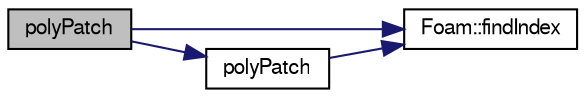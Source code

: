 digraph "polyPatch"
{
  bgcolor="transparent";
  edge [fontname="FreeSans",fontsize="10",labelfontname="FreeSans",labelfontsize="10"];
  node [fontname="FreeSans",fontsize="10",shape=record];
  rankdir="LR";
  Node39 [label="polyPatch",height=0.2,width=0.4,color="black", fillcolor="grey75", style="filled", fontcolor="black"];
  Node39 -> Node40 [color="midnightblue",fontsize="10",style="solid",fontname="FreeSans"];
  Node40 [label="Foam::findIndex",height=0.2,width=0.4,color="black",URL="$a21124.html#ac16695f83f370df159eed19f92d095fb",tooltip="Find first occurence of given element and return index,. "];
  Node39 -> Node41 [color="midnightblue",fontsize="10",style="solid",fontname="FreeSans"];
  Node41 [label="polyPatch",height=0.2,width=0.4,color="black",URL="$a27478.html#aaf78d4262a50cf7e71f170b6594e0c7a",tooltip="Construct from components. "];
  Node41 -> Node40 [color="midnightblue",fontsize="10",style="solid",fontname="FreeSans"];
}

